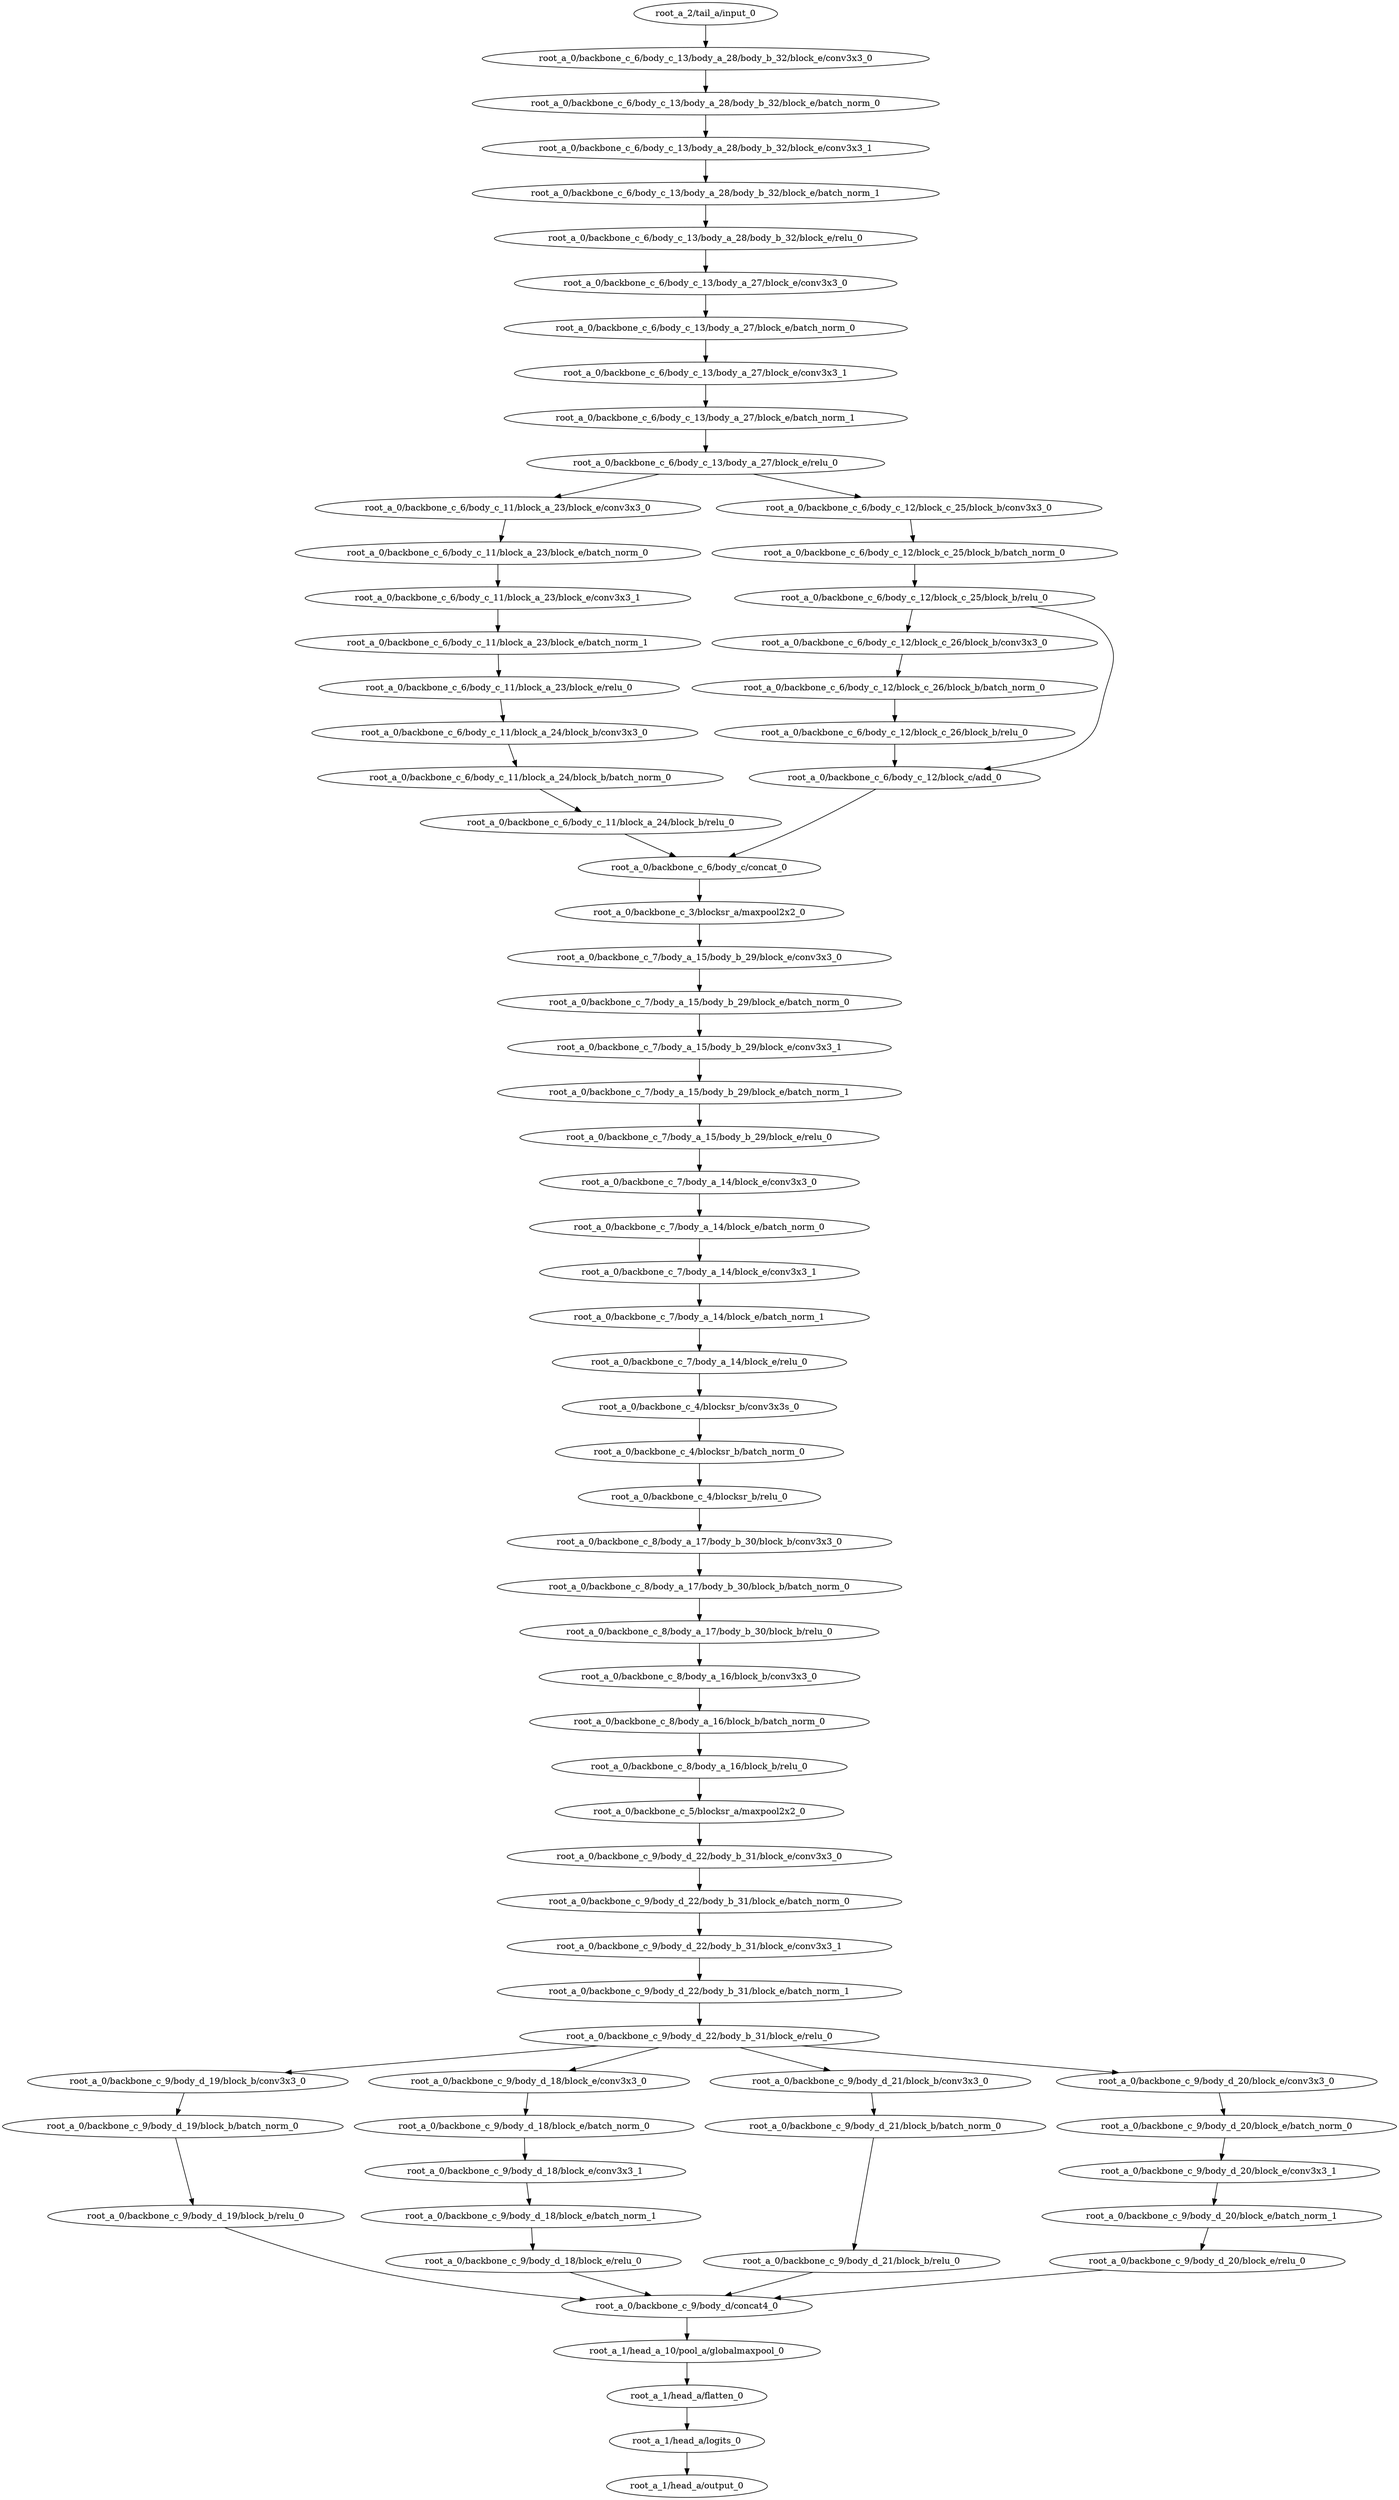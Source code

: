 digraph root_a {
	"root_a_2/tail_a/input_0"
	"root_a_0/backbone_c_6/body_c_13/body_a_28/body_b_32/block_e/conv3x3_0"
	"root_a_0/backbone_c_6/body_c_13/body_a_28/body_b_32/block_e/batch_norm_0"
	"root_a_0/backbone_c_6/body_c_13/body_a_28/body_b_32/block_e/conv3x3_1"
	"root_a_0/backbone_c_6/body_c_13/body_a_28/body_b_32/block_e/batch_norm_1"
	"root_a_0/backbone_c_6/body_c_13/body_a_28/body_b_32/block_e/relu_0"
	"root_a_0/backbone_c_6/body_c_13/body_a_27/block_e/conv3x3_0"
	"root_a_0/backbone_c_6/body_c_13/body_a_27/block_e/batch_norm_0"
	"root_a_0/backbone_c_6/body_c_13/body_a_27/block_e/conv3x3_1"
	"root_a_0/backbone_c_6/body_c_13/body_a_27/block_e/batch_norm_1"
	"root_a_0/backbone_c_6/body_c_13/body_a_27/block_e/relu_0"
	"root_a_0/backbone_c_6/body_c_11/block_a_23/block_e/conv3x3_0"
	"root_a_0/backbone_c_6/body_c_11/block_a_23/block_e/batch_norm_0"
	"root_a_0/backbone_c_6/body_c_11/block_a_23/block_e/conv3x3_1"
	"root_a_0/backbone_c_6/body_c_11/block_a_23/block_e/batch_norm_1"
	"root_a_0/backbone_c_6/body_c_11/block_a_23/block_e/relu_0"
	"root_a_0/backbone_c_6/body_c_11/block_a_24/block_b/conv3x3_0"
	"root_a_0/backbone_c_6/body_c_11/block_a_24/block_b/batch_norm_0"
	"root_a_0/backbone_c_6/body_c_11/block_a_24/block_b/relu_0"
	"root_a_0/backbone_c_6/body_c_12/block_c_25/block_b/conv3x3_0"
	"root_a_0/backbone_c_6/body_c_12/block_c_25/block_b/batch_norm_0"
	"root_a_0/backbone_c_6/body_c_12/block_c_25/block_b/relu_0"
	"root_a_0/backbone_c_6/body_c_12/block_c_26/block_b/conv3x3_0"
	"root_a_0/backbone_c_6/body_c_12/block_c_26/block_b/batch_norm_0"
	"root_a_0/backbone_c_6/body_c_12/block_c_26/block_b/relu_0"
	"root_a_0/backbone_c_6/body_c_12/block_c/add_0"
	"root_a_0/backbone_c_6/body_c/concat_0"
	"root_a_0/backbone_c_3/blocksr_a/maxpool2x2_0"
	"root_a_0/backbone_c_7/body_a_15/body_b_29/block_e/conv3x3_0"
	"root_a_0/backbone_c_7/body_a_15/body_b_29/block_e/batch_norm_0"
	"root_a_0/backbone_c_7/body_a_15/body_b_29/block_e/conv3x3_1"
	"root_a_0/backbone_c_7/body_a_15/body_b_29/block_e/batch_norm_1"
	"root_a_0/backbone_c_7/body_a_15/body_b_29/block_e/relu_0"
	"root_a_0/backbone_c_7/body_a_14/block_e/conv3x3_0"
	"root_a_0/backbone_c_7/body_a_14/block_e/batch_norm_0"
	"root_a_0/backbone_c_7/body_a_14/block_e/conv3x3_1"
	"root_a_0/backbone_c_7/body_a_14/block_e/batch_norm_1"
	"root_a_0/backbone_c_7/body_a_14/block_e/relu_0"
	"root_a_0/backbone_c_4/blocksr_b/conv3x3s_0"
	"root_a_0/backbone_c_4/blocksr_b/batch_norm_0"
	"root_a_0/backbone_c_4/blocksr_b/relu_0"
	"root_a_0/backbone_c_8/body_a_17/body_b_30/block_b/conv3x3_0"
	"root_a_0/backbone_c_8/body_a_17/body_b_30/block_b/batch_norm_0"
	"root_a_0/backbone_c_8/body_a_17/body_b_30/block_b/relu_0"
	"root_a_0/backbone_c_8/body_a_16/block_b/conv3x3_0"
	"root_a_0/backbone_c_8/body_a_16/block_b/batch_norm_0"
	"root_a_0/backbone_c_8/body_a_16/block_b/relu_0"
	"root_a_0/backbone_c_5/blocksr_a/maxpool2x2_0"
	"root_a_0/backbone_c_9/body_d_22/body_b_31/block_e/conv3x3_0"
	"root_a_0/backbone_c_9/body_d_22/body_b_31/block_e/batch_norm_0"
	"root_a_0/backbone_c_9/body_d_22/body_b_31/block_e/conv3x3_1"
	"root_a_0/backbone_c_9/body_d_22/body_b_31/block_e/batch_norm_1"
	"root_a_0/backbone_c_9/body_d_22/body_b_31/block_e/relu_0"
	"root_a_0/backbone_c_9/body_d_19/block_b/conv3x3_0"
	"root_a_0/backbone_c_9/body_d_19/block_b/batch_norm_0"
	"root_a_0/backbone_c_9/body_d_19/block_b/relu_0"
	"root_a_0/backbone_c_9/body_d_18/block_e/conv3x3_0"
	"root_a_0/backbone_c_9/body_d_18/block_e/batch_norm_0"
	"root_a_0/backbone_c_9/body_d_18/block_e/conv3x3_1"
	"root_a_0/backbone_c_9/body_d_18/block_e/batch_norm_1"
	"root_a_0/backbone_c_9/body_d_18/block_e/relu_0"
	"root_a_0/backbone_c_9/body_d_21/block_b/conv3x3_0"
	"root_a_0/backbone_c_9/body_d_21/block_b/batch_norm_0"
	"root_a_0/backbone_c_9/body_d_21/block_b/relu_0"
	"root_a_0/backbone_c_9/body_d_20/block_e/conv3x3_0"
	"root_a_0/backbone_c_9/body_d_20/block_e/batch_norm_0"
	"root_a_0/backbone_c_9/body_d_20/block_e/conv3x3_1"
	"root_a_0/backbone_c_9/body_d_20/block_e/batch_norm_1"
	"root_a_0/backbone_c_9/body_d_20/block_e/relu_0"
	"root_a_0/backbone_c_9/body_d/concat4_0"
	"root_a_1/head_a_10/pool_a/globalmaxpool_0"
	"root_a_1/head_a/flatten_0"
	"root_a_1/head_a/logits_0"
	"root_a_1/head_a/output_0"

	"root_a_2/tail_a/input_0" -> "root_a_0/backbone_c_6/body_c_13/body_a_28/body_b_32/block_e/conv3x3_0"
	"root_a_0/backbone_c_6/body_c_13/body_a_28/body_b_32/block_e/conv3x3_0" -> "root_a_0/backbone_c_6/body_c_13/body_a_28/body_b_32/block_e/batch_norm_0"
	"root_a_0/backbone_c_6/body_c_13/body_a_28/body_b_32/block_e/batch_norm_0" -> "root_a_0/backbone_c_6/body_c_13/body_a_28/body_b_32/block_e/conv3x3_1"
	"root_a_0/backbone_c_6/body_c_13/body_a_28/body_b_32/block_e/conv3x3_1" -> "root_a_0/backbone_c_6/body_c_13/body_a_28/body_b_32/block_e/batch_norm_1"
	"root_a_0/backbone_c_6/body_c_13/body_a_28/body_b_32/block_e/batch_norm_1" -> "root_a_0/backbone_c_6/body_c_13/body_a_28/body_b_32/block_e/relu_0"
	"root_a_0/backbone_c_6/body_c_13/body_a_28/body_b_32/block_e/relu_0" -> "root_a_0/backbone_c_6/body_c_13/body_a_27/block_e/conv3x3_0"
	"root_a_0/backbone_c_6/body_c_13/body_a_27/block_e/conv3x3_0" -> "root_a_0/backbone_c_6/body_c_13/body_a_27/block_e/batch_norm_0"
	"root_a_0/backbone_c_6/body_c_13/body_a_27/block_e/batch_norm_0" -> "root_a_0/backbone_c_6/body_c_13/body_a_27/block_e/conv3x3_1"
	"root_a_0/backbone_c_6/body_c_13/body_a_27/block_e/conv3x3_1" -> "root_a_0/backbone_c_6/body_c_13/body_a_27/block_e/batch_norm_1"
	"root_a_0/backbone_c_6/body_c_13/body_a_27/block_e/batch_norm_1" -> "root_a_0/backbone_c_6/body_c_13/body_a_27/block_e/relu_0"
	"root_a_0/backbone_c_6/body_c_13/body_a_27/block_e/relu_0" -> "root_a_0/backbone_c_6/body_c_11/block_a_23/block_e/conv3x3_0"
	"root_a_0/backbone_c_6/body_c_11/block_a_23/block_e/conv3x3_0" -> "root_a_0/backbone_c_6/body_c_11/block_a_23/block_e/batch_norm_0"
	"root_a_0/backbone_c_6/body_c_11/block_a_23/block_e/batch_norm_0" -> "root_a_0/backbone_c_6/body_c_11/block_a_23/block_e/conv3x3_1"
	"root_a_0/backbone_c_6/body_c_11/block_a_23/block_e/conv3x3_1" -> "root_a_0/backbone_c_6/body_c_11/block_a_23/block_e/batch_norm_1"
	"root_a_0/backbone_c_6/body_c_11/block_a_23/block_e/batch_norm_1" -> "root_a_0/backbone_c_6/body_c_11/block_a_23/block_e/relu_0"
	"root_a_0/backbone_c_6/body_c_11/block_a_23/block_e/relu_0" -> "root_a_0/backbone_c_6/body_c_11/block_a_24/block_b/conv3x3_0"
	"root_a_0/backbone_c_6/body_c_11/block_a_24/block_b/conv3x3_0" -> "root_a_0/backbone_c_6/body_c_11/block_a_24/block_b/batch_norm_0"
	"root_a_0/backbone_c_6/body_c_11/block_a_24/block_b/batch_norm_0" -> "root_a_0/backbone_c_6/body_c_11/block_a_24/block_b/relu_0"
	"root_a_0/backbone_c_6/body_c_13/body_a_27/block_e/relu_0" -> "root_a_0/backbone_c_6/body_c_12/block_c_25/block_b/conv3x3_0"
	"root_a_0/backbone_c_6/body_c_12/block_c_25/block_b/conv3x3_0" -> "root_a_0/backbone_c_6/body_c_12/block_c_25/block_b/batch_norm_0"
	"root_a_0/backbone_c_6/body_c_12/block_c_25/block_b/batch_norm_0" -> "root_a_0/backbone_c_6/body_c_12/block_c_25/block_b/relu_0"
	"root_a_0/backbone_c_6/body_c_12/block_c_25/block_b/relu_0" -> "root_a_0/backbone_c_6/body_c_12/block_c_26/block_b/conv3x3_0"
	"root_a_0/backbone_c_6/body_c_12/block_c_26/block_b/conv3x3_0" -> "root_a_0/backbone_c_6/body_c_12/block_c_26/block_b/batch_norm_0"
	"root_a_0/backbone_c_6/body_c_12/block_c_26/block_b/batch_norm_0" -> "root_a_0/backbone_c_6/body_c_12/block_c_26/block_b/relu_0"
	"root_a_0/backbone_c_6/body_c_12/block_c_26/block_b/relu_0" -> "root_a_0/backbone_c_6/body_c_12/block_c/add_0"
	"root_a_0/backbone_c_6/body_c_12/block_c_25/block_b/relu_0" -> "root_a_0/backbone_c_6/body_c_12/block_c/add_0"
	"root_a_0/backbone_c_6/body_c_11/block_a_24/block_b/relu_0" -> "root_a_0/backbone_c_6/body_c/concat_0"
	"root_a_0/backbone_c_6/body_c_12/block_c/add_0" -> "root_a_0/backbone_c_6/body_c/concat_0"
	"root_a_0/backbone_c_6/body_c/concat_0" -> "root_a_0/backbone_c_3/blocksr_a/maxpool2x2_0"
	"root_a_0/backbone_c_3/blocksr_a/maxpool2x2_0" -> "root_a_0/backbone_c_7/body_a_15/body_b_29/block_e/conv3x3_0"
	"root_a_0/backbone_c_7/body_a_15/body_b_29/block_e/conv3x3_0" -> "root_a_0/backbone_c_7/body_a_15/body_b_29/block_e/batch_norm_0"
	"root_a_0/backbone_c_7/body_a_15/body_b_29/block_e/batch_norm_0" -> "root_a_0/backbone_c_7/body_a_15/body_b_29/block_e/conv3x3_1"
	"root_a_0/backbone_c_7/body_a_15/body_b_29/block_e/conv3x3_1" -> "root_a_0/backbone_c_7/body_a_15/body_b_29/block_e/batch_norm_1"
	"root_a_0/backbone_c_7/body_a_15/body_b_29/block_e/batch_norm_1" -> "root_a_0/backbone_c_7/body_a_15/body_b_29/block_e/relu_0"
	"root_a_0/backbone_c_7/body_a_15/body_b_29/block_e/relu_0" -> "root_a_0/backbone_c_7/body_a_14/block_e/conv3x3_0"
	"root_a_0/backbone_c_7/body_a_14/block_e/conv3x3_0" -> "root_a_0/backbone_c_7/body_a_14/block_e/batch_norm_0"
	"root_a_0/backbone_c_7/body_a_14/block_e/batch_norm_0" -> "root_a_0/backbone_c_7/body_a_14/block_e/conv3x3_1"
	"root_a_0/backbone_c_7/body_a_14/block_e/conv3x3_1" -> "root_a_0/backbone_c_7/body_a_14/block_e/batch_norm_1"
	"root_a_0/backbone_c_7/body_a_14/block_e/batch_norm_1" -> "root_a_0/backbone_c_7/body_a_14/block_e/relu_0"
	"root_a_0/backbone_c_7/body_a_14/block_e/relu_0" -> "root_a_0/backbone_c_4/blocksr_b/conv3x3s_0"
	"root_a_0/backbone_c_4/blocksr_b/conv3x3s_0" -> "root_a_0/backbone_c_4/blocksr_b/batch_norm_0"
	"root_a_0/backbone_c_4/blocksr_b/batch_norm_0" -> "root_a_0/backbone_c_4/blocksr_b/relu_0"
	"root_a_0/backbone_c_4/blocksr_b/relu_0" -> "root_a_0/backbone_c_8/body_a_17/body_b_30/block_b/conv3x3_0"
	"root_a_0/backbone_c_8/body_a_17/body_b_30/block_b/conv3x3_0" -> "root_a_0/backbone_c_8/body_a_17/body_b_30/block_b/batch_norm_0"
	"root_a_0/backbone_c_8/body_a_17/body_b_30/block_b/batch_norm_0" -> "root_a_0/backbone_c_8/body_a_17/body_b_30/block_b/relu_0"
	"root_a_0/backbone_c_8/body_a_17/body_b_30/block_b/relu_0" -> "root_a_0/backbone_c_8/body_a_16/block_b/conv3x3_0"
	"root_a_0/backbone_c_8/body_a_16/block_b/conv3x3_0" -> "root_a_0/backbone_c_8/body_a_16/block_b/batch_norm_0"
	"root_a_0/backbone_c_8/body_a_16/block_b/batch_norm_0" -> "root_a_0/backbone_c_8/body_a_16/block_b/relu_0"
	"root_a_0/backbone_c_8/body_a_16/block_b/relu_0" -> "root_a_0/backbone_c_5/blocksr_a/maxpool2x2_0"
	"root_a_0/backbone_c_5/blocksr_a/maxpool2x2_0" -> "root_a_0/backbone_c_9/body_d_22/body_b_31/block_e/conv3x3_0"
	"root_a_0/backbone_c_9/body_d_22/body_b_31/block_e/conv3x3_0" -> "root_a_0/backbone_c_9/body_d_22/body_b_31/block_e/batch_norm_0"
	"root_a_0/backbone_c_9/body_d_22/body_b_31/block_e/batch_norm_0" -> "root_a_0/backbone_c_9/body_d_22/body_b_31/block_e/conv3x3_1"
	"root_a_0/backbone_c_9/body_d_22/body_b_31/block_e/conv3x3_1" -> "root_a_0/backbone_c_9/body_d_22/body_b_31/block_e/batch_norm_1"
	"root_a_0/backbone_c_9/body_d_22/body_b_31/block_e/batch_norm_1" -> "root_a_0/backbone_c_9/body_d_22/body_b_31/block_e/relu_0"
	"root_a_0/backbone_c_9/body_d_22/body_b_31/block_e/relu_0" -> "root_a_0/backbone_c_9/body_d_19/block_b/conv3x3_0"
	"root_a_0/backbone_c_9/body_d_19/block_b/conv3x3_0" -> "root_a_0/backbone_c_9/body_d_19/block_b/batch_norm_0"
	"root_a_0/backbone_c_9/body_d_19/block_b/batch_norm_0" -> "root_a_0/backbone_c_9/body_d_19/block_b/relu_0"
	"root_a_0/backbone_c_9/body_d_22/body_b_31/block_e/relu_0" -> "root_a_0/backbone_c_9/body_d_18/block_e/conv3x3_0"
	"root_a_0/backbone_c_9/body_d_18/block_e/conv3x3_0" -> "root_a_0/backbone_c_9/body_d_18/block_e/batch_norm_0"
	"root_a_0/backbone_c_9/body_d_18/block_e/batch_norm_0" -> "root_a_0/backbone_c_9/body_d_18/block_e/conv3x3_1"
	"root_a_0/backbone_c_9/body_d_18/block_e/conv3x3_1" -> "root_a_0/backbone_c_9/body_d_18/block_e/batch_norm_1"
	"root_a_0/backbone_c_9/body_d_18/block_e/batch_norm_1" -> "root_a_0/backbone_c_9/body_d_18/block_e/relu_0"
	"root_a_0/backbone_c_9/body_d_22/body_b_31/block_e/relu_0" -> "root_a_0/backbone_c_9/body_d_21/block_b/conv3x3_0"
	"root_a_0/backbone_c_9/body_d_21/block_b/conv3x3_0" -> "root_a_0/backbone_c_9/body_d_21/block_b/batch_norm_0"
	"root_a_0/backbone_c_9/body_d_21/block_b/batch_norm_0" -> "root_a_0/backbone_c_9/body_d_21/block_b/relu_0"
	"root_a_0/backbone_c_9/body_d_22/body_b_31/block_e/relu_0" -> "root_a_0/backbone_c_9/body_d_20/block_e/conv3x3_0"
	"root_a_0/backbone_c_9/body_d_20/block_e/conv3x3_0" -> "root_a_0/backbone_c_9/body_d_20/block_e/batch_norm_0"
	"root_a_0/backbone_c_9/body_d_20/block_e/batch_norm_0" -> "root_a_0/backbone_c_9/body_d_20/block_e/conv3x3_1"
	"root_a_0/backbone_c_9/body_d_20/block_e/conv3x3_1" -> "root_a_0/backbone_c_9/body_d_20/block_e/batch_norm_1"
	"root_a_0/backbone_c_9/body_d_20/block_e/batch_norm_1" -> "root_a_0/backbone_c_9/body_d_20/block_e/relu_0"
	"root_a_0/backbone_c_9/body_d_19/block_b/relu_0" -> "root_a_0/backbone_c_9/body_d/concat4_0"
	"root_a_0/backbone_c_9/body_d_18/block_e/relu_0" -> "root_a_0/backbone_c_9/body_d/concat4_0"
	"root_a_0/backbone_c_9/body_d_21/block_b/relu_0" -> "root_a_0/backbone_c_9/body_d/concat4_0"
	"root_a_0/backbone_c_9/body_d_20/block_e/relu_0" -> "root_a_0/backbone_c_9/body_d/concat4_0"
	"root_a_0/backbone_c_9/body_d/concat4_0" -> "root_a_1/head_a_10/pool_a/globalmaxpool_0"
	"root_a_1/head_a_10/pool_a/globalmaxpool_0" -> "root_a_1/head_a/flatten_0"
	"root_a_1/head_a/flatten_0" -> "root_a_1/head_a/logits_0"
	"root_a_1/head_a/logits_0" -> "root_a_1/head_a/output_0"

}